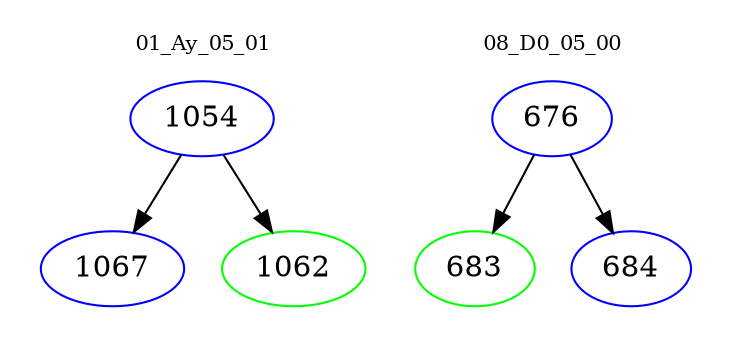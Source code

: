 digraph{
subgraph cluster_0 {
color = white
label = "01_Ay_05_01";
fontsize=10;
T0_1054 [label="1054", color="blue"]
T0_1054 -> T0_1067 [color="black"]
T0_1067 [label="1067", color="blue"]
T0_1054 -> T0_1062 [color="black"]
T0_1062 [label="1062", color="green"]
}
subgraph cluster_1 {
color = white
label = "08_D0_05_00";
fontsize=10;
T1_676 [label="676", color="blue"]
T1_676 -> T1_683 [color="black"]
T1_683 [label="683", color="green"]
T1_676 -> T1_684 [color="black"]
T1_684 [label="684", color="blue"]
}
}
